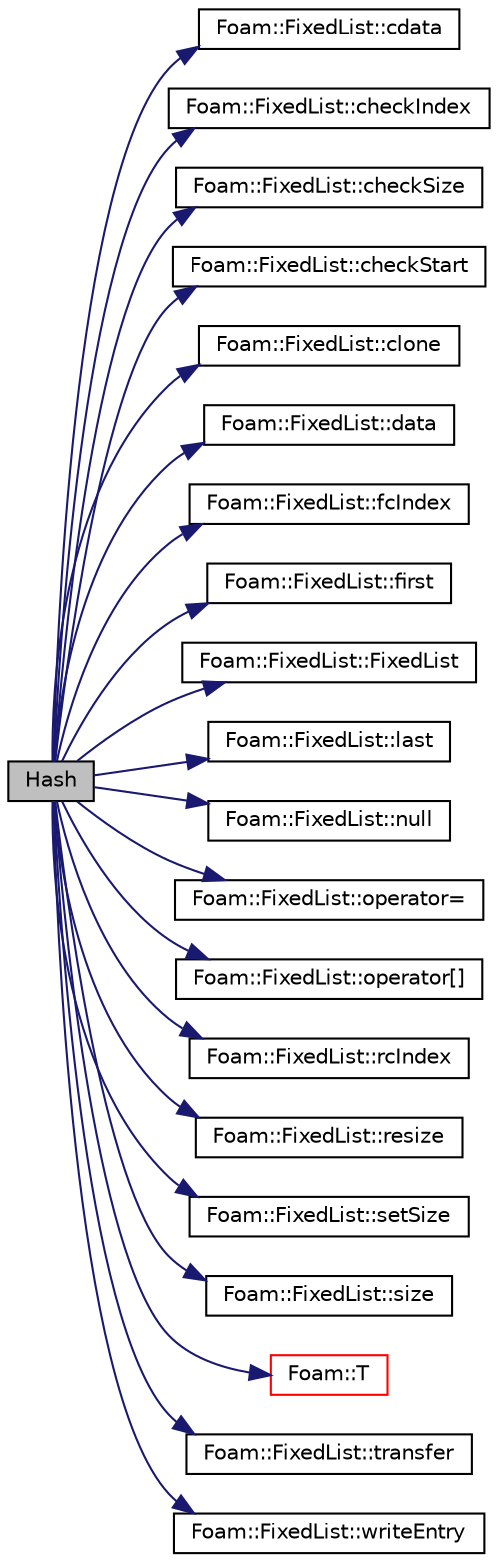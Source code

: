 digraph "Hash"
{
  bgcolor="transparent";
  edge [fontname="Helvetica",fontsize="10",labelfontname="Helvetica",labelfontsize="10"];
  node [fontname="Helvetica",fontsize="10",shape=record];
  rankdir="LR";
  Node0 [label="Hash",height=0.2,width=0.4,color="black", fillcolor="grey75", style="filled", fontcolor="black"];
  Node0 -> Node1 [color="midnightblue",fontsize="10",style="solid",fontname="Helvetica"];
  Node1 [label="Foam::FixedList::cdata",height=0.2,width=0.4,color="black",URL="$a27009.html#aa28ac4c47d9c4237032304c2e4340e45",tooltip="Return a const pointer to the first data element,. "];
  Node0 -> Node2 [color="midnightblue",fontsize="10",style="solid",fontname="Helvetica"];
  Node2 [label="Foam::FixedList::checkIndex",height=0.2,width=0.4,color="black",URL="$a27009.html#a336680e795ca49473ebc577f6b1beb3f",tooltip="Check index i is within valid range (0 ... size-1) "];
  Node0 -> Node3 [color="midnightblue",fontsize="10",style="solid",fontname="Helvetica"];
  Node3 [label="Foam::FixedList::checkSize",height=0.2,width=0.4,color="black",URL="$a27009.html#ab335df0110742c048fc052c8d04801cc",tooltip="Check size is within valid range (0 ... size) "];
  Node0 -> Node4 [color="midnightblue",fontsize="10",style="solid",fontname="Helvetica"];
  Node4 [label="Foam::FixedList::checkStart",height=0.2,width=0.4,color="black",URL="$a27009.html#afcfd6a3761979bf65705bb643cd5ec9a",tooltip="Check start is within valid range (0 ... size-1) "];
  Node0 -> Node5 [color="midnightblue",fontsize="10",style="solid",fontname="Helvetica"];
  Node5 [label="Foam::FixedList::clone",height=0.2,width=0.4,color="black",URL="$a27009.html#af54e0b89c0351518bbbc76ef8828a0e7",tooltip="Clone. "];
  Node0 -> Node6 [color="midnightblue",fontsize="10",style="solid",fontname="Helvetica"];
  Node6 [label="Foam::FixedList::data",height=0.2,width=0.4,color="black",URL="$a27009.html#adc1e16b293a89a9ccc9541058b5ca560",tooltip="Return a pointer to the first data element,. "];
  Node0 -> Node7 [color="midnightblue",fontsize="10",style="solid",fontname="Helvetica"];
  Node7 [label="Foam::FixedList::fcIndex",height=0.2,width=0.4,color="black",URL="$a27009.html#a512534dbc231b74b95ff84902c1b2087",tooltip="Return the forward circular index, i.e. the next index. "];
  Node0 -> Node8 [color="midnightblue",fontsize="10",style="solid",fontname="Helvetica"];
  Node8 [label="Foam::FixedList::first",height=0.2,width=0.4,color="black",URL="$a27009.html#a1c9828bc3de9502754d944c95a2ce0d9",tooltip="Return the first element of the list. "];
  Node0 -> Node9 [color="midnightblue",fontsize="10",style="solid",fontname="Helvetica"];
  Node9 [label="Foam::FixedList::FixedList",height=0.2,width=0.4,color="black",URL="$a27009.html#af1fc16a28db3d04203494311a466e862",tooltip="Null constructor. "];
  Node0 -> Node10 [color="midnightblue",fontsize="10",style="solid",fontname="Helvetica"];
  Node10 [label="Foam::FixedList::last",height=0.2,width=0.4,color="black",URL="$a27009.html#aef07c02ea1c27bdb5906043b399e0ff0",tooltip="Return the last element of the list. "];
  Node0 -> Node11 [color="midnightblue",fontsize="10",style="solid",fontname="Helvetica"];
  Node11 [label="Foam::FixedList::null",height=0.2,width=0.4,color="black",URL="$a27009.html#a1119a68e9eca897011652b2737819818",tooltip="Return a null FixedList. "];
  Node0 -> Node12 [color="midnightblue",fontsize="10",style="solid",fontname="Helvetica"];
  Node12 [label="Foam::FixedList::operator=",height=0.2,width=0.4,color="black",URL="$a27009.html#ad9f90f36de37830c698d95c77af0e8d4",tooltip="Assignment to array operator. Takes linear time. "];
  Node0 -> Node13 [color="midnightblue",fontsize="10",style="solid",fontname="Helvetica"];
  Node13 [label="Foam::FixedList::operator[]",height=0.2,width=0.4,color="black",URL="$a27009.html#a851e28f7788bbc82f5a4aa9f0efdefe4",tooltip="Return element of FixedList. "];
  Node0 -> Node14 [color="midnightblue",fontsize="10",style="solid",fontname="Helvetica"];
  Node14 [label="Foam::FixedList::rcIndex",height=0.2,width=0.4,color="black",URL="$a27009.html#a286b66c68007df4532de24354ec487cb",tooltip="Return the reverse circular index, i.e. the previous index. "];
  Node0 -> Node15 [color="midnightblue",fontsize="10",style="solid",fontname="Helvetica"];
  Node15 [label="Foam::FixedList::resize",height=0.2,width=0.4,color="black",URL="$a27009.html#a4eb7a78f8b52136a8668d0e785dace04",tooltip="Dummy resize function. "];
  Node0 -> Node16 [color="midnightblue",fontsize="10",style="solid",fontname="Helvetica"];
  Node16 [label="Foam::FixedList::setSize",height=0.2,width=0.4,color="black",URL="$a27009.html#aedb985ffeaf1bdbfeccc2a8730405703",tooltip="Dummy setSize function. "];
  Node0 -> Node17 [color="midnightblue",fontsize="10",style="solid",fontname="Helvetica"];
  Node17 [label="Foam::FixedList::size",height=0.2,width=0.4,color="black",URL="$a27009.html#a47b3bf30da1eb3ab8076b5fbe00e0494",tooltip="Return the number of elements in the FixedList. "];
  Node0 -> Node18 [color="midnightblue",fontsize="10",style="solid",fontname="Helvetica"];
  Node18 [label="Foam::T",height=0.2,width=0.4,color="red",URL="$a21851.html#ae57fda0abb14bb0944947c463c6e09d4"];
  Node0 -> Node23 [color="midnightblue",fontsize="10",style="solid",fontname="Helvetica"];
  Node23 [label="Foam::FixedList::transfer",height=0.2,width=0.4,color="black",URL="$a27009.html#ad199ea6fc3eb573dd9192b5606943cdd",tooltip="Copy (not transfer) the argument contents. "];
  Node0 -> Node24 [color="midnightblue",fontsize="10",style="solid",fontname="Helvetica"];
  Node24 [label="Foam::FixedList::writeEntry",height=0.2,width=0.4,color="black",URL="$a27009.html#ac6ea0c763a0277415c7968e2690dfc6f",tooltip="Write the FixedList as a dictionary entry. "];
}

